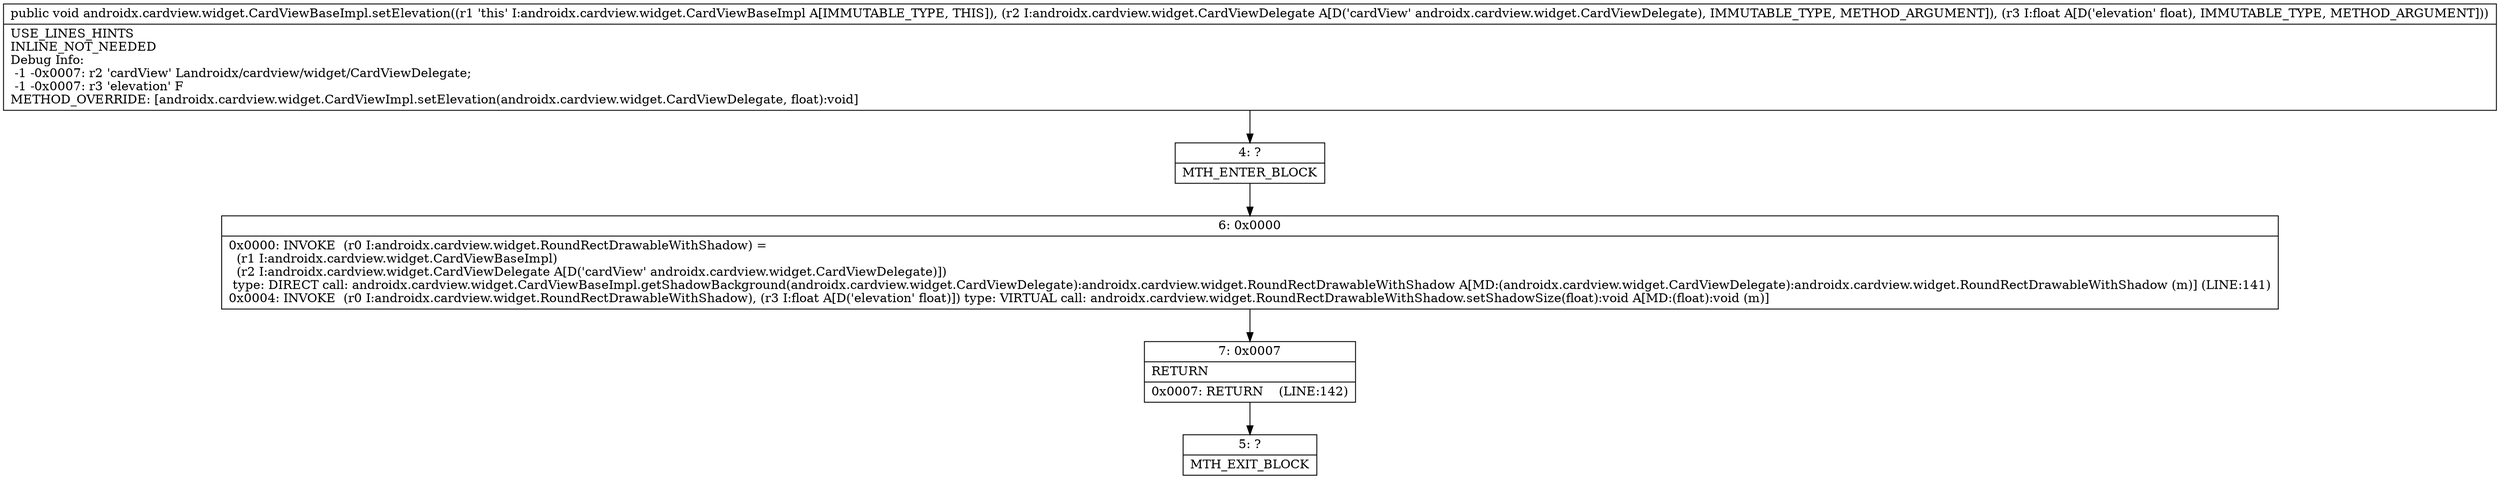 digraph "CFG forandroidx.cardview.widget.CardViewBaseImpl.setElevation(Landroidx\/cardview\/widget\/CardViewDelegate;F)V" {
Node_4 [shape=record,label="{4\:\ ?|MTH_ENTER_BLOCK\l}"];
Node_6 [shape=record,label="{6\:\ 0x0000|0x0000: INVOKE  (r0 I:androidx.cardview.widget.RoundRectDrawableWithShadow) = \l  (r1 I:androidx.cardview.widget.CardViewBaseImpl)\l  (r2 I:androidx.cardview.widget.CardViewDelegate A[D('cardView' androidx.cardview.widget.CardViewDelegate)])\l type: DIRECT call: androidx.cardview.widget.CardViewBaseImpl.getShadowBackground(androidx.cardview.widget.CardViewDelegate):androidx.cardview.widget.RoundRectDrawableWithShadow A[MD:(androidx.cardview.widget.CardViewDelegate):androidx.cardview.widget.RoundRectDrawableWithShadow (m)] (LINE:141)\l0x0004: INVOKE  (r0 I:androidx.cardview.widget.RoundRectDrawableWithShadow), (r3 I:float A[D('elevation' float)]) type: VIRTUAL call: androidx.cardview.widget.RoundRectDrawableWithShadow.setShadowSize(float):void A[MD:(float):void (m)]\l}"];
Node_7 [shape=record,label="{7\:\ 0x0007|RETURN\l|0x0007: RETURN    (LINE:142)\l}"];
Node_5 [shape=record,label="{5\:\ ?|MTH_EXIT_BLOCK\l}"];
MethodNode[shape=record,label="{public void androidx.cardview.widget.CardViewBaseImpl.setElevation((r1 'this' I:androidx.cardview.widget.CardViewBaseImpl A[IMMUTABLE_TYPE, THIS]), (r2 I:androidx.cardview.widget.CardViewDelegate A[D('cardView' androidx.cardview.widget.CardViewDelegate), IMMUTABLE_TYPE, METHOD_ARGUMENT]), (r3 I:float A[D('elevation' float), IMMUTABLE_TYPE, METHOD_ARGUMENT]))  | USE_LINES_HINTS\lINLINE_NOT_NEEDED\lDebug Info:\l  \-1 \-0x0007: r2 'cardView' Landroidx\/cardview\/widget\/CardViewDelegate;\l  \-1 \-0x0007: r3 'elevation' F\lMETHOD_OVERRIDE: [androidx.cardview.widget.CardViewImpl.setElevation(androidx.cardview.widget.CardViewDelegate, float):void]\l}"];
MethodNode -> Node_4;Node_4 -> Node_6;
Node_6 -> Node_7;
Node_7 -> Node_5;
}

